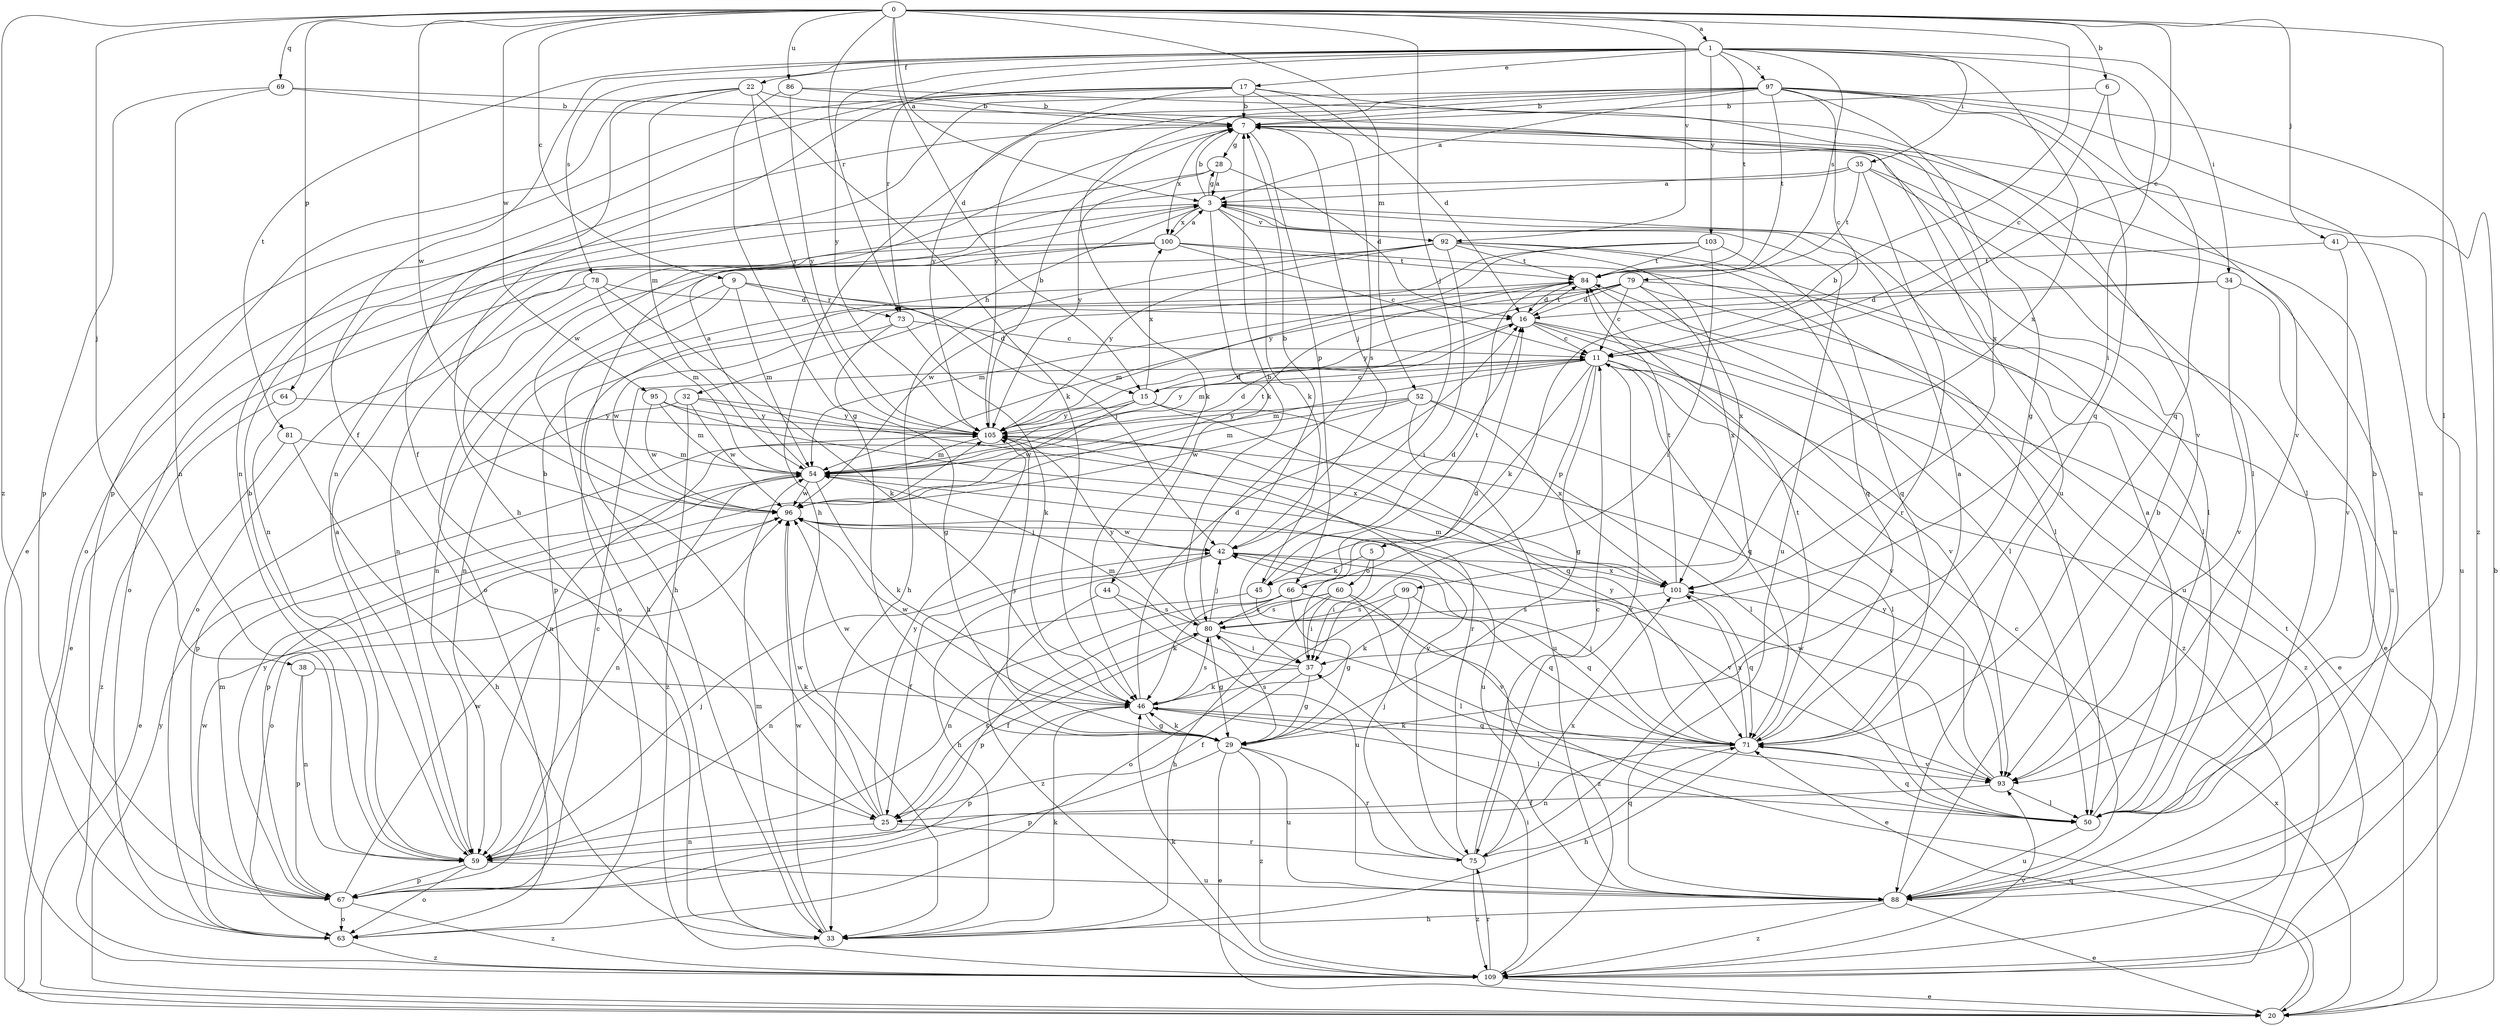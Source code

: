 strict digraph  {
0;
1;
3;
5;
6;
7;
9;
11;
15;
16;
17;
20;
22;
25;
28;
29;
32;
33;
34;
35;
37;
38;
41;
42;
44;
45;
46;
50;
52;
54;
59;
60;
63;
64;
66;
67;
69;
71;
73;
75;
78;
79;
80;
81;
84;
86;
88;
92;
93;
95;
96;
97;
99;
100;
101;
103;
105;
109;
0 -> 1  [label=a];
0 -> 3  [label=a];
0 -> 5  [label=b];
0 -> 6  [label=b];
0 -> 9  [label=c];
0 -> 11  [label=c];
0 -> 15  [label=d];
0 -> 38  [label=j];
0 -> 41  [label=j];
0 -> 42  [label=j];
0 -> 50  [label=l];
0 -> 52  [label=m];
0 -> 64  [label=p];
0 -> 69  [label=q];
0 -> 73  [label=r];
0 -> 86  [label=u];
0 -> 92  [label=v];
0 -> 95  [label=w];
0 -> 96  [label=w];
0 -> 109  [label=z];
1 -> 17  [label=e];
1 -> 22  [label=f];
1 -> 25  [label=f];
1 -> 34  [label=i];
1 -> 35  [label=i];
1 -> 37  [label=i];
1 -> 73  [label=r];
1 -> 78  [label=s];
1 -> 79  [label=s];
1 -> 81  [label=t];
1 -> 84  [label=t];
1 -> 97  [label=x];
1 -> 99  [label=x];
1 -> 103  [label=y];
1 -> 105  [label=y];
3 -> 7  [label=b];
3 -> 28  [label=g];
3 -> 32  [label=h];
3 -> 44  [label=k];
3 -> 45  [label=k];
3 -> 50  [label=l];
3 -> 59  [label=n];
3 -> 88  [label=u];
3 -> 92  [label=v];
3 -> 100  [label=x];
5 -> 37  [label=i];
5 -> 45  [label=k];
5 -> 60  [label=o];
6 -> 7  [label=b];
6 -> 11  [label=c];
6 -> 71  [label=q];
7 -> 28  [label=g];
7 -> 42  [label=j];
7 -> 50  [label=l];
7 -> 66  [label=p];
7 -> 100  [label=x];
9 -> 15  [label=d];
9 -> 33  [label=h];
9 -> 42  [label=j];
9 -> 54  [label=m];
9 -> 59  [label=n];
9 -> 73  [label=r];
11 -> 15  [label=d];
11 -> 29  [label=g];
11 -> 45  [label=k];
11 -> 54  [label=m];
11 -> 66  [label=p];
11 -> 71  [label=q];
11 -> 75  [label=r];
11 -> 93  [label=v];
11 -> 105  [label=y];
11 -> 109  [label=z];
15 -> 11  [label=c];
15 -> 50  [label=l];
15 -> 59  [label=n];
15 -> 71  [label=q];
15 -> 96  [label=w];
15 -> 100  [label=x];
15 -> 105  [label=y];
16 -> 11  [label=c];
16 -> 20  [label=e];
16 -> 54  [label=m];
16 -> 84  [label=t];
16 -> 93  [label=v];
16 -> 109  [label=z];
17 -> 7  [label=b];
17 -> 16  [label=d];
17 -> 20  [label=e];
17 -> 33  [label=h];
17 -> 59  [label=n];
17 -> 80  [label=s];
17 -> 101  [label=x];
17 -> 105  [label=y];
20 -> 7  [label=b];
20 -> 71  [label=q];
20 -> 101  [label=x];
20 -> 105  [label=y];
22 -> 7  [label=b];
22 -> 25  [label=f];
22 -> 46  [label=k];
22 -> 54  [label=m];
22 -> 67  [label=p];
22 -> 105  [label=y];
25 -> 7  [label=b];
25 -> 59  [label=n];
25 -> 75  [label=r];
25 -> 80  [label=s];
25 -> 96  [label=w];
25 -> 105  [label=y];
28 -> 3  [label=a];
28 -> 16  [label=d];
28 -> 63  [label=o];
28 -> 105  [label=y];
29 -> 20  [label=e];
29 -> 46  [label=k];
29 -> 67  [label=p];
29 -> 75  [label=r];
29 -> 80  [label=s];
29 -> 88  [label=u];
29 -> 96  [label=w];
29 -> 105  [label=y];
29 -> 109  [label=z];
32 -> 67  [label=p];
32 -> 96  [label=w];
32 -> 101  [label=x];
32 -> 105  [label=y];
32 -> 109  [label=z];
33 -> 46  [label=k];
33 -> 54  [label=m];
33 -> 96  [label=w];
34 -> 16  [label=d];
34 -> 67  [label=p];
34 -> 88  [label=u];
34 -> 93  [label=v];
35 -> 3  [label=a];
35 -> 50  [label=l];
35 -> 75  [label=r];
35 -> 84  [label=t];
35 -> 88  [label=u];
35 -> 96  [label=w];
37 -> 16  [label=d];
37 -> 25  [label=f];
37 -> 29  [label=g];
37 -> 46  [label=k];
37 -> 54  [label=m];
38 -> 46  [label=k];
38 -> 59  [label=n];
38 -> 67  [label=p];
41 -> 84  [label=t];
41 -> 88  [label=u];
41 -> 93  [label=v];
42 -> 7  [label=b];
42 -> 25  [label=f];
42 -> 33  [label=h];
42 -> 93  [label=v];
42 -> 96  [label=w];
42 -> 101  [label=x];
44 -> 80  [label=s];
44 -> 88  [label=u];
44 -> 109  [label=z];
45 -> 16  [label=d];
45 -> 59  [label=n];
45 -> 71  [label=q];
46 -> 16  [label=d];
46 -> 29  [label=g];
46 -> 50  [label=l];
46 -> 67  [label=p];
46 -> 71  [label=q];
46 -> 80  [label=s];
46 -> 96  [label=w];
50 -> 3  [label=a];
50 -> 7  [label=b];
50 -> 71  [label=q];
50 -> 88  [label=u];
52 -> 50  [label=l];
52 -> 54  [label=m];
52 -> 88  [label=u];
52 -> 96  [label=w];
52 -> 101  [label=x];
52 -> 105  [label=y];
54 -> 3  [label=a];
54 -> 16  [label=d];
54 -> 46  [label=k];
54 -> 59  [label=n];
54 -> 67  [label=p];
54 -> 88  [label=u];
54 -> 96  [label=w];
59 -> 3  [label=a];
59 -> 7  [label=b];
59 -> 42  [label=j];
59 -> 63  [label=o];
59 -> 67  [label=p];
59 -> 88  [label=u];
60 -> 33  [label=h];
60 -> 37  [label=i];
60 -> 50  [label=l];
60 -> 67  [label=p];
60 -> 80  [label=s];
60 -> 93  [label=v];
63 -> 96  [label=w];
63 -> 109  [label=z];
64 -> 105  [label=y];
64 -> 109  [label=z];
66 -> 29  [label=g];
66 -> 46  [label=k];
66 -> 59  [label=n];
66 -> 80  [label=s];
66 -> 84  [label=t];
66 -> 109  [label=z];
67 -> 11  [label=c];
67 -> 54  [label=m];
67 -> 63  [label=o];
67 -> 96  [label=w];
67 -> 105  [label=y];
67 -> 109  [label=z];
69 -> 7  [label=b];
69 -> 59  [label=n];
69 -> 67  [label=p];
69 -> 88  [label=u];
71 -> 3  [label=a];
71 -> 33  [label=h];
71 -> 42  [label=j];
71 -> 46  [label=k];
71 -> 59  [label=n];
71 -> 84  [label=t];
71 -> 93  [label=v];
71 -> 101  [label=x];
71 -> 105  [label=y];
73 -> 11  [label=c];
73 -> 29  [label=g];
73 -> 46  [label=k];
73 -> 96  [label=w];
75 -> 11  [label=c];
75 -> 42  [label=j];
75 -> 71  [label=q];
75 -> 101  [label=x];
75 -> 105  [label=y];
75 -> 109  [label=z];
78 -> 16  [label=d];
78 -> 20  [label=e];
78 -> 46  [label=k];
78 -> 54  [label=m];
78 -> 63  [label=o];
79 -> 11  [label=c];
79 -> 16  [label=d];
79 -> 20  [label=e];
79 -> 54  [label=m];
79 -> 63  [label=o];
79 -> 88  [label=u];
79 -> 101  [label=x];
79 -> 105  [label=y];
80 -> 7  [label=b];
80 -> 20  [label=e];
80 -> 25  [label=f];
80 -> 29  [label=g];
80 -> 37  [label=i];
80 -> 42  [label=j];
80 -> 105  [label=y];
81 -> 20  [label=e];
81 -> 33  [label=h];
81 -> 54  [label=m];
84 -> 16  [label=d];
84 -> 50  [label=l];
84 -> 54  [label=m];
84 -> 59  [label=n];
86 -> 7  [label=b];
86 -> 29  [label=g];
86 -> 93  [label=v];
86 -> 105  [label=y];
88 -> 7  [label=b];
88 -> 11  [label=c];
88 -> 20  [label=e];
88 -> 33  [label=h];
88 -> 109  [label=z];
92 -> 33  [label=h];
92 -> 37  [label=i];
92 -> 50  [label=l];
92 -> 63  [label=o];
92 -> 71  [label=q];
92 -> 84  [label=t];
92 -> 101  [label=x];
92 -> 105  [label=y];
93 -> 25  [label=f];
93 -> 50  [label=l];
93 -> 96  [label=w];
93 -> 105  [label=y];
95 -> 54  [label=m];
95 -> 75  [label=r];
95 -> 96  [label=w];
95 -> 105  [label=y];
96 -> 42  [label=j];
96 -> 63  [label=o];
96 -> 84  [label=t];
97 -> 3  [label=a];
97 -> 7  [label=b];
97 -> 11  [label=c];
97 -> 29  [label=g];
97 -> 33  [label=h];
97 -> 46  [label=k];
97 -> 59  [label=n];
97 -> 71  [label=q];
97 -> 84  [label=t];
97 -> 88  [label=u];
97 -> 93  [label=v];
97 -> 105  [label=y];
97 -> 109  [label=z];
99 -> 46  [label=k];
99 -> 63  [label=o];
99 -> 71  [label=q];
99 -> 80  [label=s];
100 -> 3  [label=a];
100 -> 11  [label=c];
100 -> 33  [label=h];
100 -> 50  [label=l];
100 -> 59  [label=n];
100 -> 63  [label=o];
100 -> 84  [label=t];
101 -> 54  [label=m];
101 -> 71  [label=q];
101 -> 80  [label=s];
101 -> 84  [label=t];
103 -> 37  [label=i];
103 -> 71  [label=q];
103 -> 84  [label=t];
103 -> 96  [label=w];
103 -> 105  [label=y];
105 -> 7  [label=b];
105 -> 54  [label=m];
109 -> 20  [label=e];
109 -> 37  [label=i];
109 -> 46  [label=k];
109 -> 75  [label=r];
109 -> 84  [label=t];
109 -> 93  [label=v];
}
